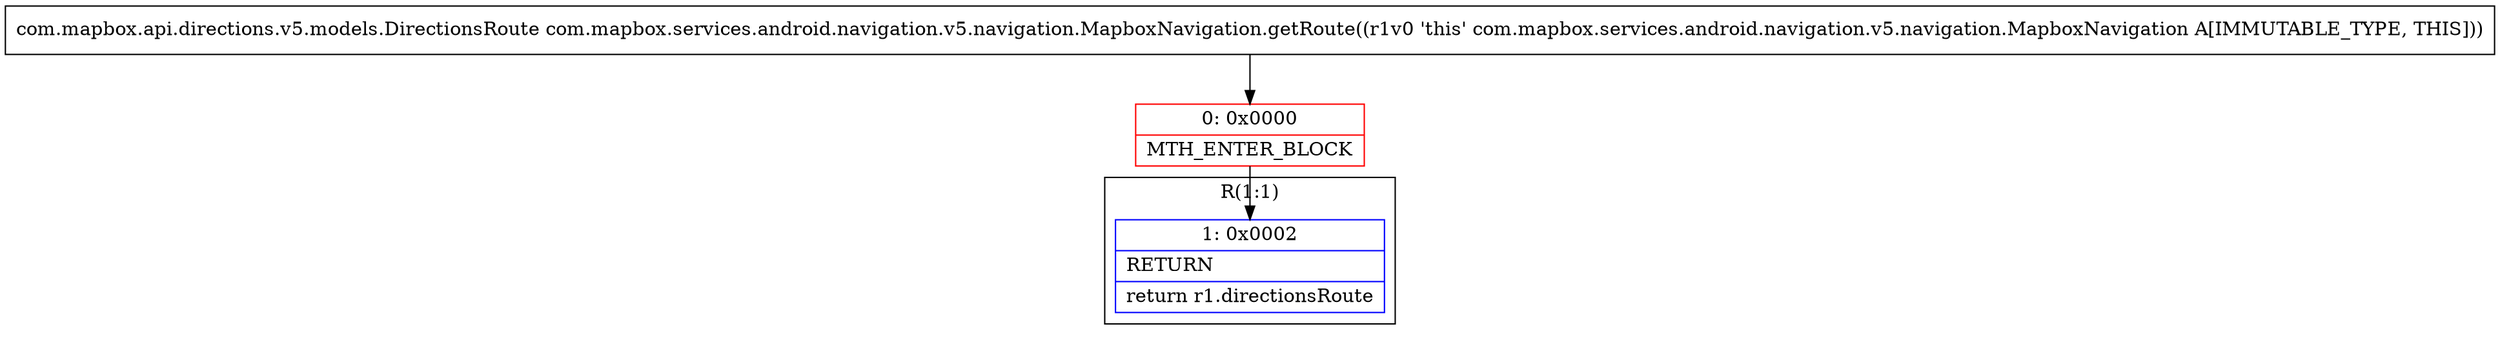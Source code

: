 digraph "CFG forcom.mapbox.services.android.navigation.v5.navigation.MapboxNavigation.getRoute()Lcom\/mapbox\/api\/directions\/v5\/models\/DirectionsRoute;" {
subgraph cluster_Region_2106034402 {
label = "R(1:1)";
node [shape=record,color=blue];
Node_1 [shape=record,label="{1\:\ 0x0002|RETURN\l|return r1.directionsRoute\l}"];
}
Node_0 [shape=record,color=red,label="{0\:\ 0x0000|MTH_ENTER_BLOCK\l}"];
MethodNode[shape=record,label="{com.mapbox.api.directions.v5.models.DirectionsRoute com.mapbox.services.android.navigation.v5.navigation.MapboxNavigation.getRoute((r1v0 'this' com.mapbox.services.android.navigation.v5.navigation.MapboxNavigation A[IMMUTABLE_TYPE, THIS])) }"];
MethodNode -> Node_0;
Node_0 -> Node_1;
}

